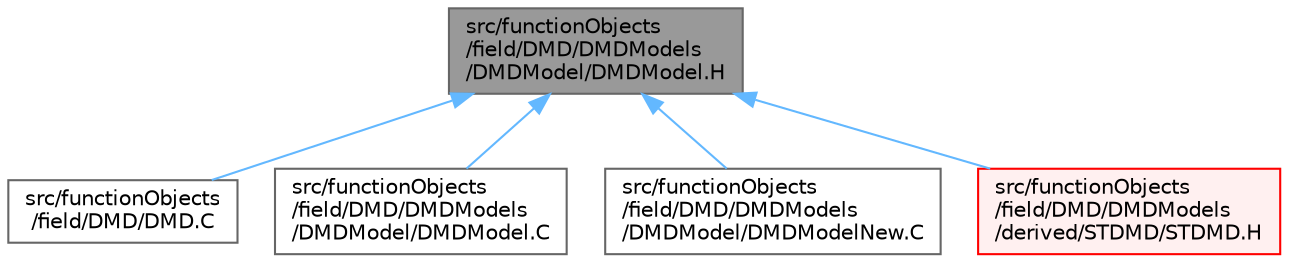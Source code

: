digraph "src/functionObjects/field/DMD/DMDModels/DMDModel/DMDModel.H"
{
 // LATEX_PDF_SIZE
  bgcolor="transparent";
  edge [fontname=Helvetica,fontsize=10,labelfontname=Helvetica,labelfontsize=10];
  node [fontname=Helvetica,fontsize=10,shape=box,height=0.2,width=0.4];
  Node1 [id="Node000001",label="src/functionObjects\l/field/DMD/DMDModels\l/DMDModel/DMDModel.H",height=0.2,width=0.4,color="gray40", fillcolor="grey60", style="filled", fontcolor="black",tooltip=" "];
  Node1 -> Node2 [id="edge1_Node000001_Node000002",dir="back",color="steelblue1",style="solid",tooltip=" "];
  Node2 [id="Node000002",label="src/functionObjects\l/field/DMD/DMD.C",height=0.2,width=0.4,color="grey40", fillcolor="white", style="filled",URL="$DMD_8C.html",tooltip=" "];
  Node1 -> Node3 [id="edge2_Node000001_Node000003",dir="back",color="steelblue1",style="solid",tooltip=" "];
  Node3 [id="Node000003",label="src/functionObjects\l/field/DMD/DMDModels\l/DMDModel/DMDModel.C",height=0.2,width=0.4,color="grey40", fillcolor="white", style="filled",URL="$DMDModel_8C.html",tooltip=" "];
  Node1 -> Node4 [id="edge3_Node000001_Node000004",dir="back",color="steelblue1",style="solid",tooltip=" "];
  Node4 [id="Node000004",label="src/functionObjects\l/field/DMD/DMDModels\l/DMDModel/DMDModelNew.C",height=0.2,width=0.4,color="grey40", fillcolor="white", style="filled",URL="$DMDModelNew_8C.html",tooltip=" "];
  Node1 -> Node5 [id="edge4_Node000001_Node000005",dir="back",color="steelblue1",style="solid",tooltip=" "];
  Node5 [id="Node000005",label="src/functionObjects\l/field/DMD/DMDModels\l/derived/STDMD/STDMD.H",height=0.2,width=0.4,color="red", fillcolor="#FFF0F0", style="filled",URL="$STDMD_8H.html",tooltip=" "];
}
